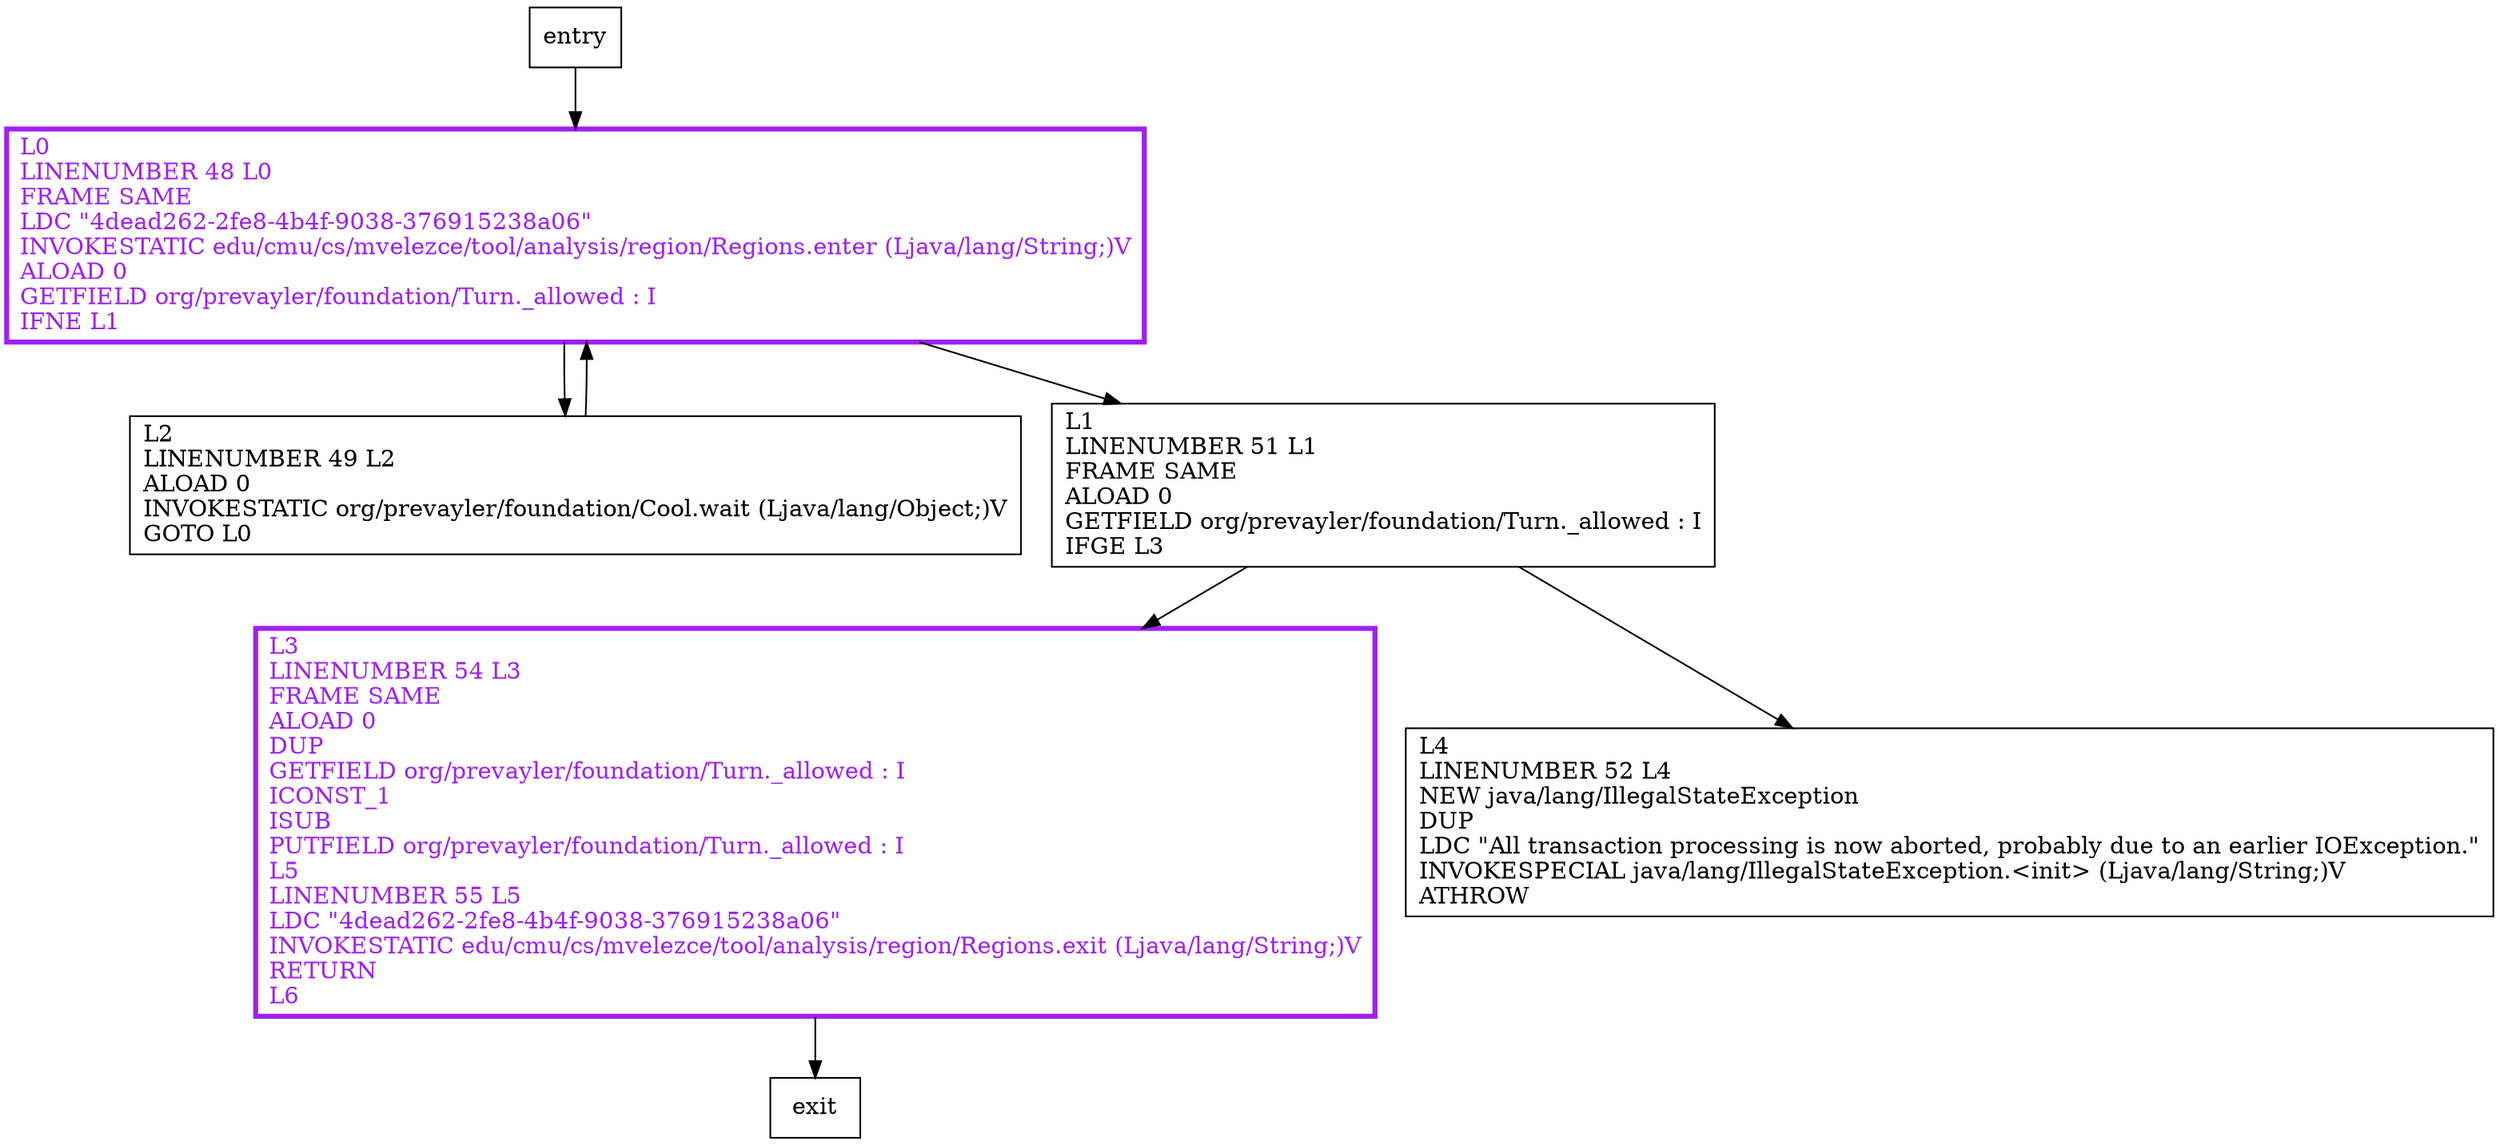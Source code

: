 digraph start {
node [shape=record];
461591680 [label="L1\lLINENUMBER 51 L1\lFRAME SAME\lALOAD 0\lGETFIELD org/prevayler/foundation/Turn._allowed : I\lIFGE L3\l"];
894024873 [label="L2\lLINENUMBER 49 L2\lALOAD 0\lINVOKESTATIC org/prevayler/foundation/Cool.wait (Ljava/lang/Object;)V\lGOTO L0\l"];
1327871893 [label="L3\lLINENUMBER 54 L3\lFRAME SAME\lALOAD 0\lDUP\lGETFIELD org/prevayler/foundation/Turn._allowed : I\lICONST_1\lISUB\lPUTFIELD org/prevayler/foundation/Turn._allowed : I\lL5\lLINENUMBER 55 L5\lLDC \"4dead262-2fe8-4b4f-9038-376915238a06\"\lINVOKESTATIC edu/cmu/cs/mvelezce/tool/analysis/region/Regions.exit (Ljava/lang/String;)V\lRETURN\lL6\l"];
1260217713 [label="L0\lLINENUMBER 48 L0\lFRAME SAME\lLDC \"4dead262-2fe8-4b4f-9038-376915238a06\"\lINVOKESTATIC edu/cmu/cs/mvelezce/tool/analysis/region/Regions.enter (Ljava/lang/String;)V\lALOAD 0\lGETFIELD org/prevayler/foundation/Turn._allowed : I\lIFNE L1\l"];
1874028013 [label="L4\lLINENUMBER 52 L4\lNEW java/lang/IllegalStateException\lDUP\lLDC \"All transaction processing is now aborted, probably due to an earlier IOException.\"\lINVOKESPECIAL java/lang/IllegalStateException.\<init\> (Ljava/lang/String;)V\lATHROW\l"];
entry;
exit;
entry -> 1260217713;
461591680 -> 1327871893;
461591680 -> 1874028013;
894024873 -> 1260217713;
1327871893 -> exit;
1260217713 -> 461591680;
1260217713 -> 894024873;
1327871893[fontcolor="purple", penwidth=3, color="purple"];
1260217713[fontcolor="purple", penwidth=3, color="purple"];
}
